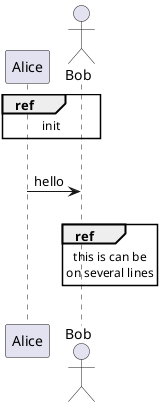 @startuml ref引用
participant Alice
actor Bob

ref over Alice, Bob:init
|||
Alice -> Bob : hello
|||
ref over Bob
    this is can be
    on several lines
end ref
|||
@enduml